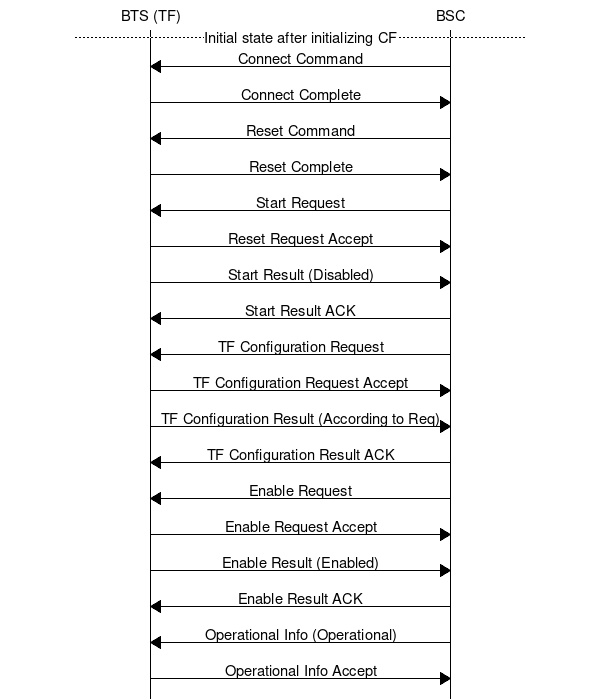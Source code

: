 msc {
	bts [label="BTS (TF)"], bsc [label="BSC"];
	# this is for the Timing Funcition Object
	---		[label="Initial state after initializing CF"];

	bts <= bsc	[label="Connect Command"];
	bts => bsc	[label="Connect Complete"];

	bts <= bsc	[label="Reset Command"];
	bts => bsc	[label="Reset Complete"];

	bts <= bsc	[label="Start Request"];
	bts => bsc	[label="Reset Request Accept"];
	bts => bsc	[label="Start Result (Disabled)"];
	bts <= bsc	[label="Start Result ACK"];

	bts <= bsc	[label="TF Configuration Request"];
	bts => bsc	[label="TF Configuration Request Accept"];
	bts => bsc	[label="TF Configuration Result (According to Req)"];
	bts <= bsc	[label="TF Configuration Result ACK"];

	bts <= bsc	[label="Enable Request"];
	bts => bsc	[label="Enable Request Accept"];
	bts => bsc	[label="Enable Result (Enabled)"];
	bts <= bsc	[label="Enable Result ACK"];

	bts <= bsc	[label="Operational Info (Operational)"];
	bts => bsc	[label="Operational Info Accept"];
}
